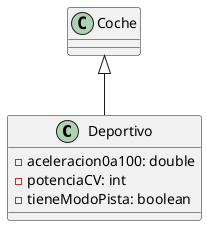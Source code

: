 @startuml
class Deportivo extends Coche {
    - aceleracion0a100: double
    - potenciaCV: int
    - tieneModoPista: boolean
}
@enduml
